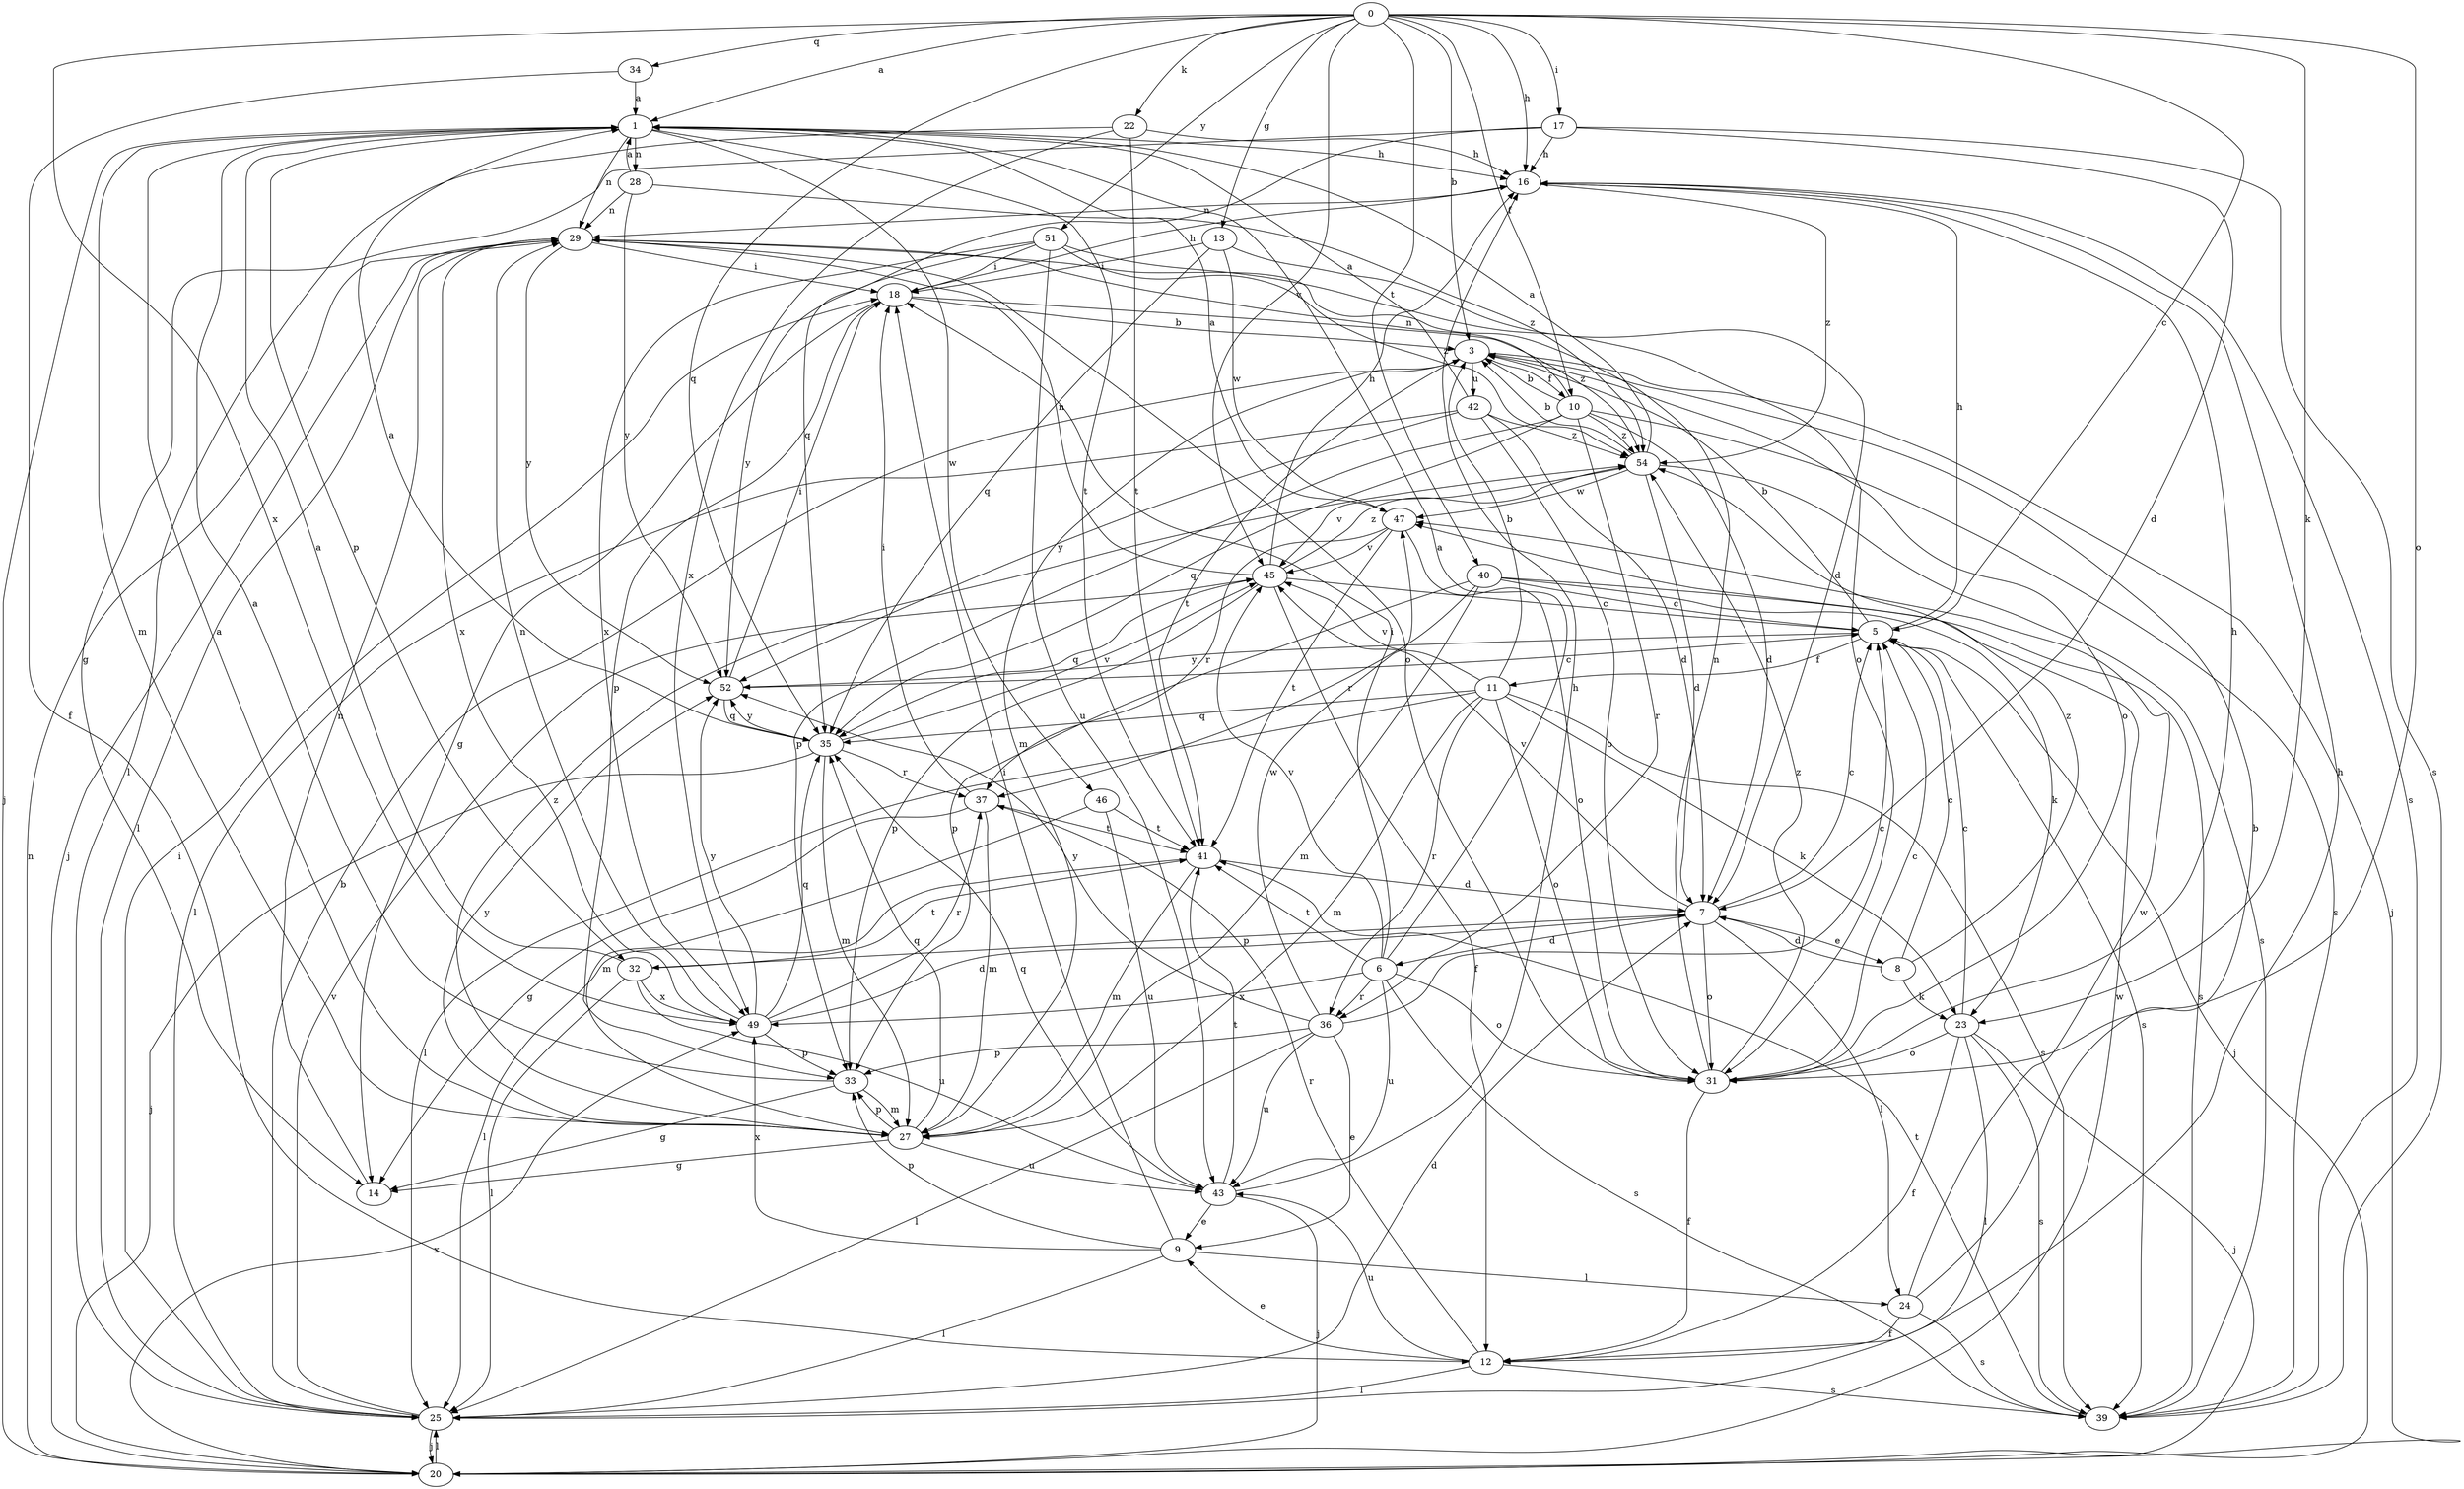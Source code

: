 strict digraph  {
0;
1;
3;
5;
6;
7;
8;
9;
10;
11;
12;
13;
14;
16;
17;
18;
20;
22;
23;
24;
25;
27;
28;
29;
31;
32;
33;
34;
35;
36;
37;
39;
40;
41;
42;
43;
45;
46;
47;
49;
51;
52;
54;
0 -> 1  [label=a];
0 -> 3  [label=b];
0 -> 5  [label=c];
0 -> 10  [label=f];
0 -> 13  [label=g];
0 -> 16  [label=h];
0 -> 17  [label=i];
0 -> 22  [label=k];
0 -> 23  [label=k];
0 -> 31  [label=o];
0 -> 34  [label=q];
0 -> 35  [label=q];
0 -> 40  [label=t];
0 -> 45  [label=v];
0 -> 49  [label=x];
0 -> 51  [label=y];
1 -> 16  [label=h];
1 -> 20  [label=j];
1 -> 27  [label=m];
1 -> 28  [label=n];
1 -> 29  [label=n];
1 -> 32  [label=p];
1 -> 41  [label=t];
1 -> 46  [label=w];
3 -> 10  [label=f];
3 -> 20  [label=j];
3 -> 27  [label=m];
3 -> 31  [label=o];
3 -> 41  [label=t];
3 -> 42  [label=u];
5 -> 3  [label=b];
5 -> 11  [label=f];
5 -> 16  [label=h];
5 -> 20  [label=j];
5 -> 39  [label=s];
5 -> 52  [label=y];
6 -> 1  [label=a];
6 -> 18  [label=i];
6 -> 31  [label=o];
6 -> 36  [label=r];
6 -> 39  [label=s];
6 -> 41  [label=t];
6 -> 43  [label=u];
6 -> 45  [label=v];
6 -> 49  [label=x];
7 -> 5  [label=c];
7 -> 6  [label=d];
7 -> 8  [label=e];
7 -> 24  [label=l];
7 -> 31  [label=o];
7 -> 32  [label=p];
7 -> 45  [label=v];
8 -> 5  [label=c];
8 -> 7  [label=d];
8 -> 23  [label=k];
8 -> 54  [label=z];
9 -> 18  [label=i];
9 -> 24  [label=l];
9 -> 25  [label=l];
9 -> 33  [label=p];
9 -> 49  [label=x];
10 -> 3  [label=b];
10 -> 7  [label=d];
10 -> 29  [label=n];
10 -> 33  [label=p];
10 -> 35  [label=q];
10 -> 36  [label=r];
10 -> 39  [label=s];
10 -> 54  [label=z];
11 -> 3  [label=b];
11 -> 23  [label=k];
11 -> 25  [label=l];
11 -> 27  [label=m];
11 -> 31  [label=o];
11 -> 35  [label=q];
11 -> 36  [label=r];
11 -> 39  [label=s];
11 -> 45  [label=v];
12 -> 9  [label=e];
12 -> 16  [label=h];
12 -> 25  [label=l];
12 -> 37  [label=r];
12 -> 39  [label=s];
12 -> 43  [label=u];
13 -> 7  [label=d];
13 -> 18  [label=i];
13 -> 35  [label=q];
13 -> 47  [label=w];
14 -> 29  [label=n];
16 -> 29  [label=n];
16 -> 39  [label=s];
16 -> 54  [label=z];
17 -> 7  [label=d];
17 -> 14  [label=g];
17 -> 16  [label=h];
17 -> 35  [label=q];
17 -> 39  [label=s];
18 -> 3  [label=b];
18 -> 14  [label=g];
18 -> 16  [label=h];
18 -> 33  [label=p];
18 -> 54  [label=z];
20 -> 25  [label=l];
20 -> 29  [label=n];
20 -> 47  [label=w];
20 -> 49  [label=x];
22 -> 16  [label=h];
22 -> 25  [label=l];
22 -> 41  [label=t];
22 -> 49  [label=x];
23 -> 5  [label=c];
23 -> 12  [label=f];
23 -> 20  [label=j];
23 -> 25  [label=l];
23 -> 31  [label=o];
23 -> 39  [label=s];
24 -> 3  [label=b];
24 -> 12  [label=f];
24 -> 39  [label=s];
24 -> 47  [label=w];
25 -> 3  [label=b];
25 -> 7  [label=d];
25 -> 18  [label=i];
25 -> 20  [label=j];
25 -> 45  [label=v];
27 -> 1  [label=a];
27 -> 14  [label=g];
27 -> 33  [label=p];
27 -> 35  [label=q];
27 -> 43  [label=u];
27 -> 52  [label=y];
27 -> 54  [label=z];
28 -> 1  [label=a];
28 -> 29  [label=n];
28 -> 52  [label=y];
28 -> 54  [label=z];
29 -> 18  [label=i];
29 -> 20  [label=j];
29 -> 25  [label=l];
29 -> 31  [label=o];
29 -> 49  [label=x];
29 -> 52  [label=y];
31 -> 5  [label=c];
31 -> 12  [label=f];
31 -> 16  [label=h];
31 -> 29  [label=n];
31 -> 54  [label=z];
32 -> 1  [label=a];
32 -> 25  [label=l];
32 -> 41  [label=t];
32 -> 43  [label=u];
32 -> 49  [label=x];
33 -> 1  [label=a];
33 -> 14  [label=g];
33 -> 27  [label=m];
34 -> 1  [label=a];
34 -> 12  [label=f];
35 -> 1  [label=a];
35 -> 20  [label=j];
35 -> 27  [label=m];
35 -> 37  [label=r];
35 -> 45  [label=v];
35 -> 52  [label=y];
36 -> 5  [label=c];
36 -> 9  [label=e];
36 -> 25  [label=l];
36 -> 33  [label=p];
36 -> 43  [label=u];
36 -> 47  [label=w];
36 -> 52  [label=y];
37 -> 14  [label=g];
37 -> 18  [label=i];
37 -> 27  [label=m];
37 -> 41  [label=t];
39 -> 41  [label=t];
40 -> 5  [label=c];
40 -> 23  [label=k];
40 -> 27  [label=m];
40 -> 33  [label=p];
40 -> 37  [label=r];
40 -> 39  [label=s];
41 -> 7  [label=d];
41 -> 25  [label=l];
41 -> 27  [label=m];
42 -> 1  [label=a];
42 -> 7  [label=d];
42 -> 25  [label=l];
42 -> 31  [label=o];
42 -> 52  [label=y];
42 -> 54  [label=z];
43 -> 9  [label=e];
43 -> 16  [label=h];
43 -> 20  [label=j];
43 -> 35  [label=q];
43 -> 41  [label=t];
45 -> 5  [label=c];
45 -> 12  [label=f];
45 -> 16  [label=h];
45 -> 29  [label=n];
45 -> 33  [label=p];
45 -> 35  [label=q];
45 -> 54  [label=z];
46 -> 27  [label=m];
46 -> 41  [label=t];
46 -> 43  [label=u];
47 -> 1  [label=a];
47 -> 31  [label=o];
47 -> 37  [label=r];
47 -> 41  [label=t];
47 -> 45  [label=v];
49 -> 7  [label=d];
49 -> 29  [label=n];
49 -> 33  [label=p];
49 -> 35  [label=q];
49 -> 37  [label=r];
49 -> 52  [label=y];
51 -> 18  [label=i];
51 -> 31  [label=o];
51 -> 43  [label=u];
51 -> 49  [label=x];
51 -> 52  [label=y];
51 -> 54  [label=z];
52 -> 5  [label=c];
52 -> 18  [label=i];
52 -> 35  [label=q];
54 -> 1  [label=a];
54 -> 3  [label=b];
54 -> 7  [label=d];
54 -> 39  [label=s];
54 -> 45  [label=v];
54 -> 47  [label=w];
}
